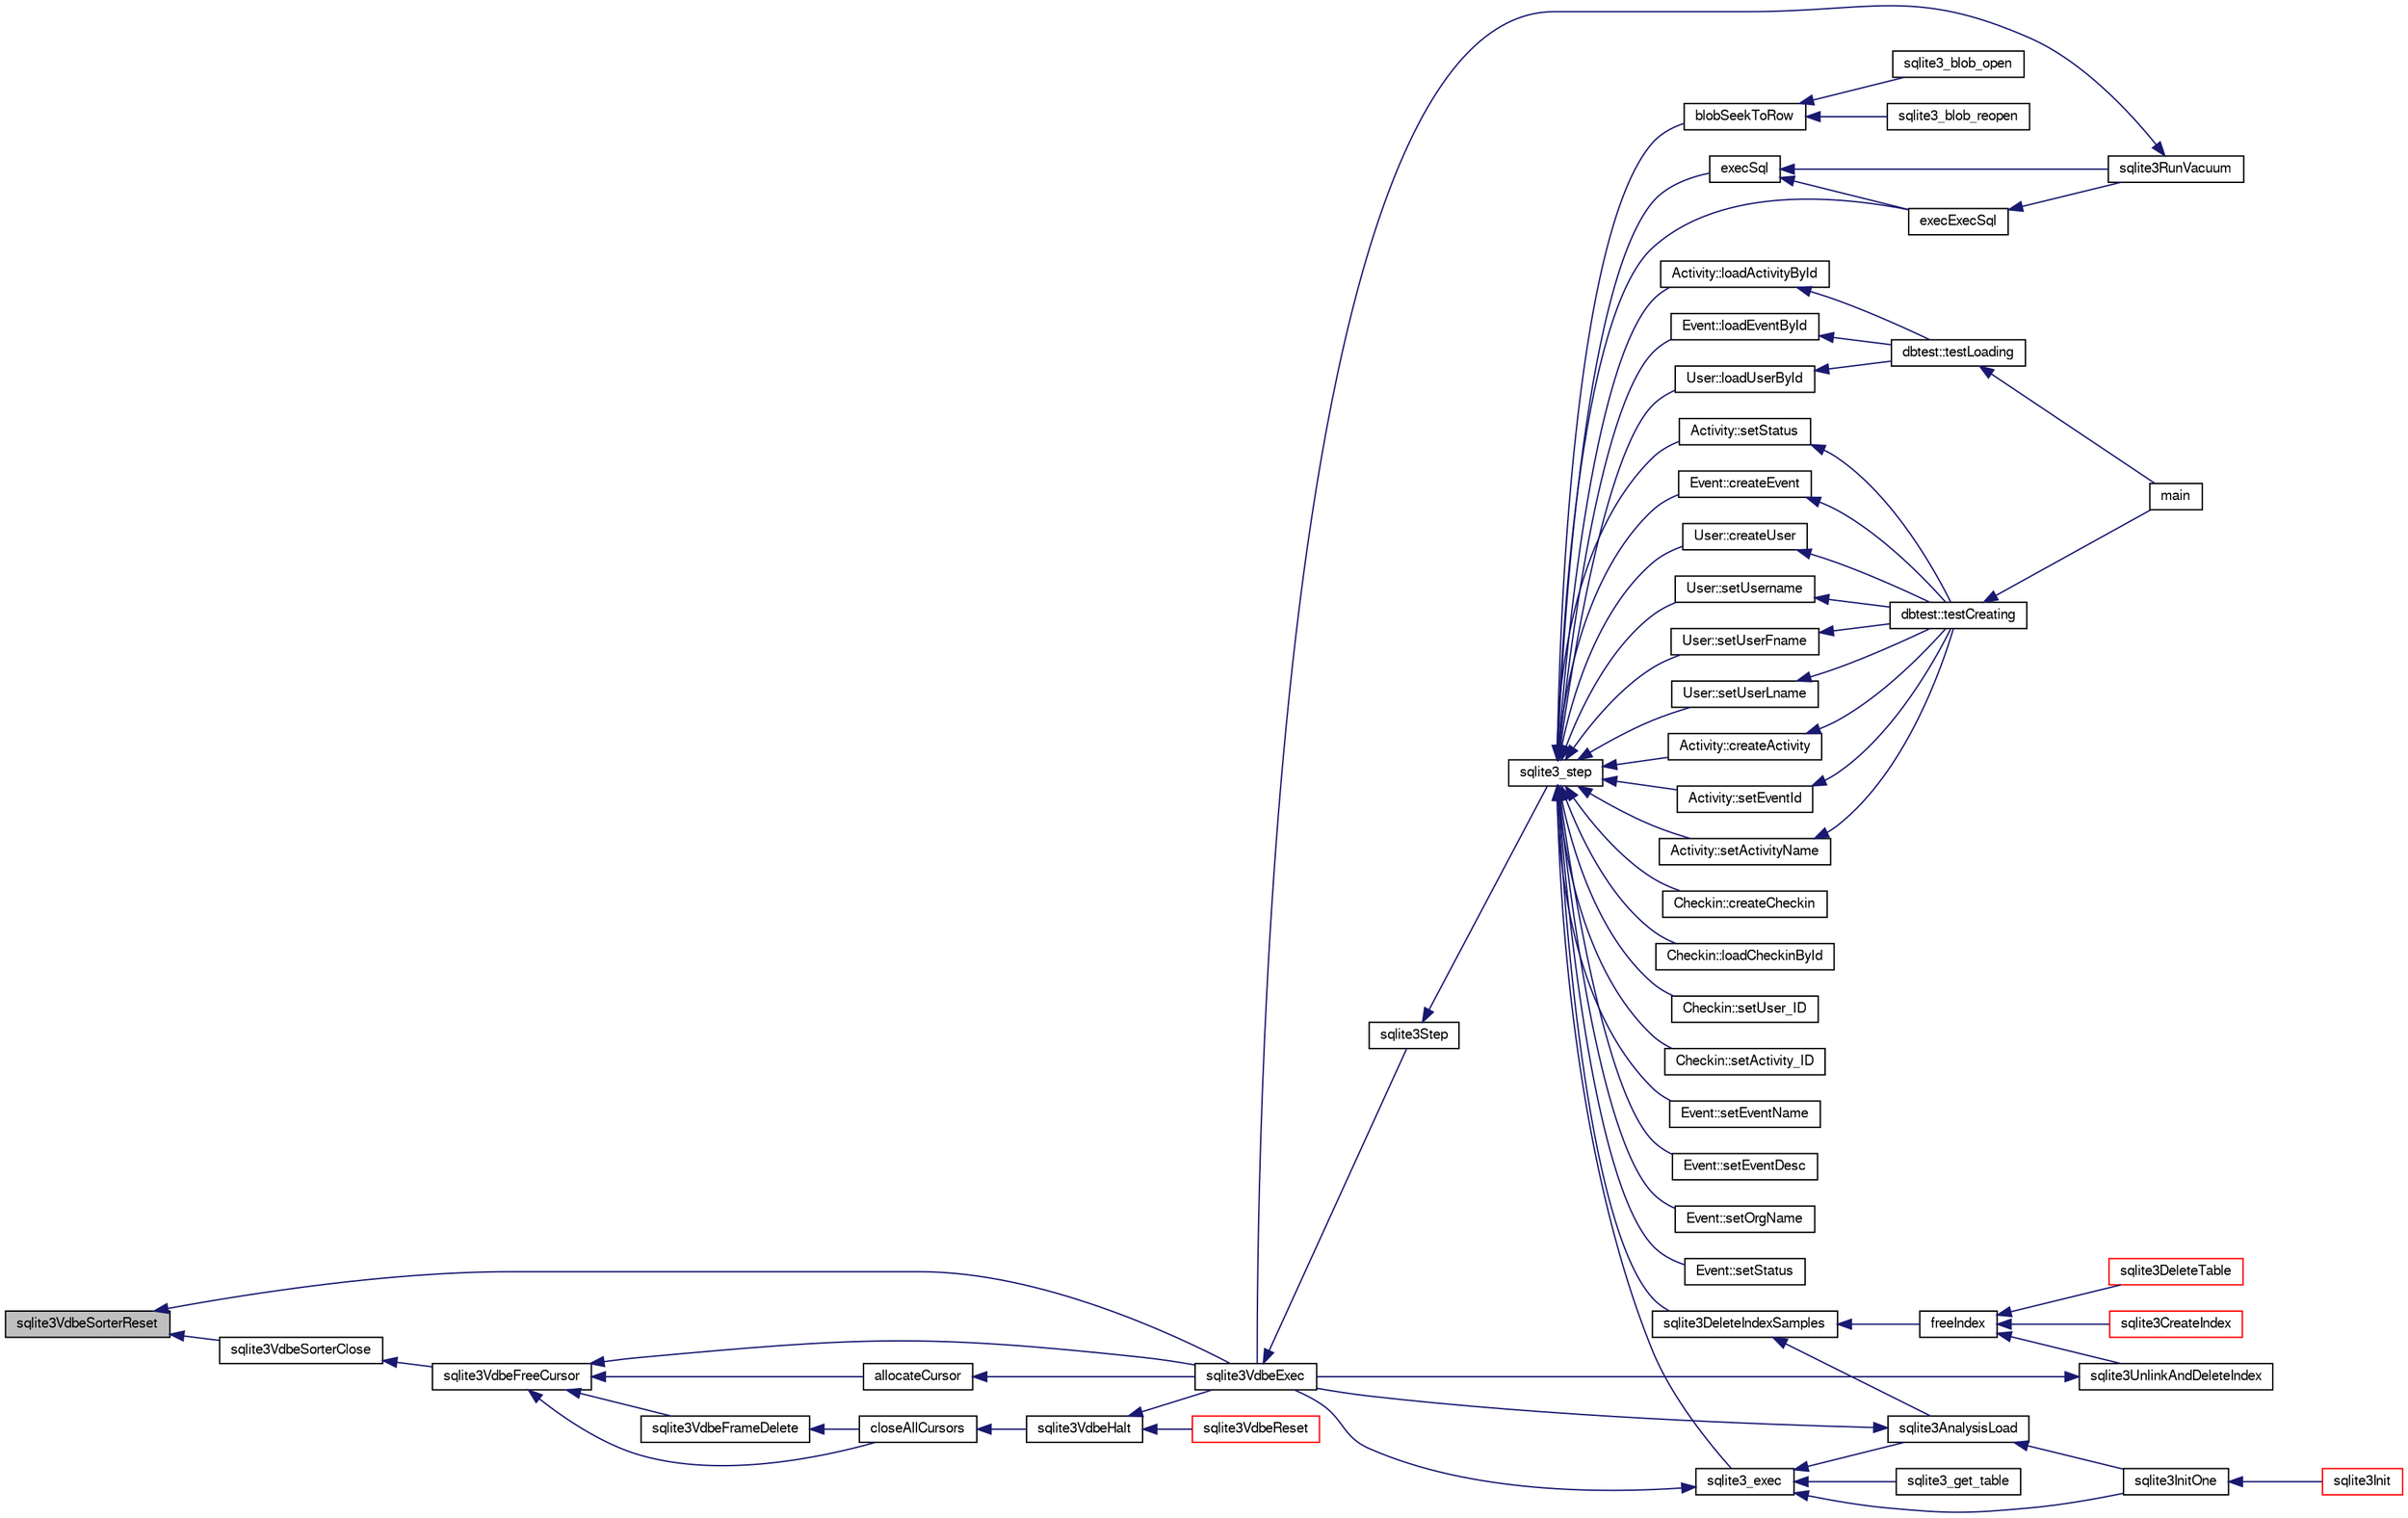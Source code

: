 digraph "sqlite3VdbeSorterReset"
{
  edge [fontname="FreeSans",fontsize="10",labelfontname="FreeSans",labelfontsize="10"];
  node [fontname="FreeSans",fontsize="10",shape=record];
  rankdir="LR";
  Node794126 [label="sqlite3VdbeSorterReset",height=0.2,width=0.4,color="black", fillcolor="grey75", style="filled", fontcolor="black"];
  Node794126 -> Node794127 [dir="back",color="midnightblue",fontsize="10",style="solid",fontname="FreeSans"];
  Node794127 [label="sqlite3VdbeExec",height=0.2,width=0.4,color="black", fillcolor="white", style="filled",URL="$sqlite3_8c.html#a8ce40a614bdc56719c4d642b1e4dfb21"];
  Node794127 -> Node794128 [dir="back",color="midnightblue",fontsize="10",style="solid",fontname="FreeSans"];
  Node794128 [label="sqlite3Step",height=0.2,width=0.4,color="black", fillcolor="white", style="filled",URL="$sqlite3_8c.html#a3f2872e873e2758a4beedad1d5113554"];
  Node794128 -> Node794129 [dir="back",color="midnightblue",fontsize="10",style="solid",fontname="FreeSans"];
  Node794129 [label="sqlite3_step",height=0.2,width=0.4,color="black", fillcolor="white", style="filled",URL="$sqlite3_8h.html#ac1e491ce36b7471eb28387f7d3c74334"];
  Node794129 -> Node794130 [dir="back",color="midnightblue",fontsize="10",style="solid",fontname="FreeSans"];
  Node794130 [label="Activity::createActivity",height=0.2,width=0.4,color="black", fillcolor="white", style="filled",URL="$classActivity.html#a813cc5e52c14ab49b39014c134e3425b"];
  Node794130 -> Node794131 [dir="back",color="midnightblue",fontsize="10",style="solid",fontname="FreeSans"];
  Node794131 [label="dbtest::testCreating",height=0.2,width=0.4,color="black", fillcolor="white", style="filled",URL="$classdbtest.html#a8193e88a7df657069c8a6bd09c8243b7"];
  Node794131 -> Node794132 [dir="back",color="midnightblue",fontsize="10",style="solid",fontname="FreeSans"];
  Node794132 [label="main",height=0.2,width=0.4,color="black", fillcolor="white", style="filled",URL="$test_8cpp.html#ae66f6b31b5ad750f1fe042a706a4e3d4"];
  Node794129 -> Node794133 [dir="back",color="midnightblue",fontsize="10",style="solid",fontname="FreeSans"];
  Node794133 [label="Activity::loadActivityById",height=0.2,width=0.4,color="black", fillcolor="white", style="filled",URL="$classActivity.html#abe4ffb4f08a47212ebf9013259d9e7fd"];
  Node794133 -> Node794134 [dir="back",color="midnightblue",fontsize="10",style="solid",fontname="FreeSans"];
  Node794134 [label="dbtest::testLoading",height=0.2,width=0.4,color="black", fillcolor="white", style="filled",URL="$classdbtest.html#a6f98d82a2c8e2b9040848763504ddae1"];
  Node794134 -> Node794132 [dir="back",color="midnightblue",fontsize="10",style="solid",fontname="FreeSans"];
  Node794129 -> Node794135 [dir="back",color="midnightblue",fontsize="10",style="solid",fontname="FreeSans"];
  Node794135 [label="Activity::setEventId",height=0.2,width=0.4,color="black", fillcolor="white", style="filled",URL="$classActivity.html#adb1d0fd0d08f473e068f0a4086bfa9ca"];
  Node794135 -> Node794131 [dir="back",color="midnightblue",fontsize="10",style="solid",fontname="FreeSans"];
  Node794129 -> Node794136 [dir="back",color="midnightblue",fontsize="10",style="solid",fontname="FreeSans"];
  Node794136 [label="Activity::setActivityName",height=0.2,width=0.4,color="black", fillcolor="white", style="filled",URL="$classActivity.html#a62dc3737b33915a36086f9dd26d16a81"];
  Node794136 -> Node794131 [dir="back",color="midnightblue",fontsize="10",style="solid",fontname="FreeSans"];
  Node794129 -> Node794137 [dir="back",color="midnightblue",fontsize="10",style="solid",fontname="FreeSans"];
  Node794137 [label="Activity::setStatus",height=0.2,width=0.4,color="black", fillcolor="white", style="filled",URL="$classActivity.html#af618135a7738f4d2a7ee147a8ef912ea"];
  Node794137 -> Node794131 [dir="back",color="midnightblue",fontsize="10",style="solid",fontname="FreeSans"];
  Node794129 -> Node794138 [dir="back",color="midnightblue",fontsize="10",style="solid",fontname="FreeSans"];
  Node794138 [label="Checkin::createCheckin",height=0.2,width=0.4,color="black", fillcolor="white", style="filled",URL="$classCheckin.html#a4e40acdf7fff0e607f6de4f24f3a163c"];
  Node794129 -> Node794139 [dir="back",color="midnightblue",fontsize="10",style="solid",fontname="FreeSans"];
  Node794139 [label="Checkin::loadCheckinById",height=0.2,width=0.4,color="black", fillcolor="white", style="filled",URL="$classCheckin.html#a3461f70ea6c68475225f2a07f78a21e0"];
  Node794129 -> Node794140 [dir="back",color="midnightblue",fontsize="10",style="solid",fontname="FreeSans"];
  Node794140 [label="Checkin::setUser_ID",height=0.2,width=0.4,color="black", fillcolor="white", style="filled",URL="$classCheckin.html#a76ab640f4f912876dbebf183db5359c6"];
  Node794129 -> Node794141 [dir="back",color="midnightblue",fontsize="10",style="solid",fontname="FreeSans"];
  Node794141 [label="Checkin::setActivity_ID",height=0.2,width=0.4,color="black", fillcolor="white", style="filled",URL="$classCheckin.html#ab2ff3ec2604ec73a42af25874a00b232"];
  Node794129 -> Node794142 [dir="back",color="midnightblue",fontsize="10",style="solid",fontname="FreeSans"];
  Node794142 [label="Event::createEvent",height=0.2,width=0.4,color="black", fillcolor="white", style="filled",URL="$classEvent.html#a77adb9f4a46ffb32c2d931f0691f5903"];
  Node794142 -> Node794131 [dir="back",color="midnightblue",fontsize="10",style="solid",fontname="FreeSans"];
  Node794129 -> Node794143 [dir="back",color="midnightblue",fontsize="10",style="solid",fontname="FreeSans"];
  Node794143 [label="Event::loadEventById",height=0.2,width=0.4,color="black", fillcolor="white", style="filled",URL="$classEvent.html#afa66cea33f722dbeecb69cc98fdea055"];
  Node794143 -> Node794134 [dir="back",color="midnightblue",fontsize="10",style="solid",fontname="FreeSans"];
  Node794129 -> Node794144 [dir="back",color="midnightblue",fontsize="10",style="solid",fontname="FreeSans"];
  Node794144 [label="Event::setEventName",height=0.2,width=0.4,color="black", fillcolor="white", style="filled",URL="$classEvent.html#a10596b6ca077df05184e30d62b08729d"];
  Node794129 -> Node794145 [dir="back",color="midnightblue",fontsize="10",style="solid",fontname="FreeSans"];
  Node794145 [label="Event::setEventDesc",height=0.2,width=0.4,color="black", fillcolor="white", style="filled",URL="$classEvent.html#ae36b8377dcae792f1c5c4726024c981b"];
  Node794129 -> Node794146 [dir="back",color="midnightblue",fontsize="10",style="solid",fontname="FreeSans"];
  Node794146 [label="Event::setOrgName",height=0.2,width=0.4,color="black", fillcolor="white", style="filled",URL="$classEvent.html#a19aac0f776bd764563a54977656cf680"];
  Node794129 -> Node794147 [dir="back",color="midnightblue",fontsize="10",style="solid",fontname="FreeSans"];
  Node794147 [label="Event::setStatus",height=0.2,width=0.4,color="black", fillcolor="white", style="filled",URL="$classEvent.html#ab0a6b9285af0f4172eb841e2b80f8972"];
  Node794129 -> Node794148 [dir="back",color="midnightblue",fontsize="10",style="solid",fontname="FreeSans"];
  Node794148 [label="blobSeekToRow",height=0.2,width=0.4,color="black", fillcolor="white", style="filled",URL="$sqlite3_8c.html#afff57e13332b98c8a44a7cebe38962ab"];
  Node794148 -> Node794149 [dir="back",color="midnightblue",fontsize="10",style="solid",fontname="FreeSans"];
  Node794149 [label="sqlite3_blob_open",height=0.2,width=0.4,color="black", fillcolor="white", style="filled",URL="$sqlite3_8h.html#adb8ad839a5bdd62a43785132bc7dd518"];
  Node794148 -> Node794150 [dir="back",color="midnightblue",fontsize="10",style="solid",fontname="FreeSans"];
  Node794150 [label="sqlite3_blob_reopen",height=0.2,width=0.4,color="black", fillcolor="white", style="filled",URL="$sqlite3_8h.html#abc77c24fdc0150138490359a94360f7e"];
  Node794129 -> Node794151 [dir="back",color="midnightblue",fontsize="10",style="solid",fontname="FreeSans"];
  Node794151 [label="sqlite3DeleteIndexSamples",height=0.2,width=0.4,color="black", fillcolor="white", style="filled",URL="$sqlite3_8c.html#aaeda0302fbf61397ec009f65bed047ef"];
  Node794151 -> Node794152 [dir="back",color="midnightblue",fontsize="10",style="solid",fontname="FreeSans"];
  Node794152 [label="sqlite3AnalysisLoad",height=0.2,width=0.4,color="black", fillcolor="white", style="filled",URL="$sqlite3_8c.html#a48a2301c27e1d3d68708b9b8761b5a01"];
  Node794152 -> Node794127 [dir="back",color="midnightblue",fontsize="10",style="solid",fontname="FreeSans"];
  Node794152 -> Node794153 [dir="back",color="midnightblue",fontsize="10",style="solid",fontname="FreeSans"];
  Node794153 [label="sqlite3InitOne",height=0.2,width=0.4,color="black", fillcolor="white", style="filled",URL="$sqlite3_8c.html#ac4318b25df65269906b0379251fe9b85"];
  Node794153 -> Node794154 [dir="back",color="midnightblue",fontsize="10",style="solid",fontname="FreeSans"];
  Node794154 [label="sqlite3Init",height=0.2,width=0.4,color="red", fillcolor="white", style="filled",URL="$sqlite3_8c.html#aed74e3dc765631a833f522f425ff5a48"];
  Node794151 -> Node794254 [dir="back",color="midnightblue",fontsize="10",style="solid",fontname="FreeSans"];
  Node794254 [label="freeIndex",height=0.2,width=0.4,color="black", fillcolor="white", style="filled",URL="$sqlite3_8c.html#a00907c99c18d5bcb9d0b38c077146c31"];
  Node794254 -> Node794255 [dir="back",color="midnightblue",fontsize="10",style="solid",fontname="FreeSans"];
  Node794255 [label="sqlite3UnlinkAndDeleteIndex",height=0.2,width=0.4,color="black", fillcolor="white", style="filled",URL="$sqlite3_8c.html#a889f2dcb438c56db37a6d61e9f25e244"];
  Node794255 -> Node794127 [dir="back",color="midnightblue",fontsize="10",style="solid",fontname="FreeSans"];
  Node794254 -> Node794256 [dir="back",color="midnightblue",fontsize="10",style="solid",fontname="FreeSans"];
  Node794256 [label="sqlite3DeleteTable",height=0.2,width=0.4,color="red", fillcolor="white", style="filled",URL="$sqlite3_8c.html#a7fd3d507375a381a3807f92735318973"];
  Node794254 -> Node794166 [dir="back",color="midnightblue",fontsize="10",style="solid",fontname="FreeSans"];
  Node794166 [label="sqlite3CreateIndex",height=0.2,width=0.4,color="red", fillcolor="white", style="filled",URL="$sqlite3_8c.html#a8dbe5e590ab6c58a8c45f34f7c81e825"];
  Node794129 -> Node794320 [dir="back",color="midnightblue",fontsize="10",style="solid",fontname="FreeSans"];
  Node794320 [label="sqlite3_exec",height=0.2,width=0.4,color="black", fillcolor="white", style="filled",URL="$sqlite3_8h.html#a97487ec8150e0bcc8fa392ab8f0e24db"];
  Node794320 -> Node794127 [dir="back",color="midnightblue",fontsize="10",style="solid",fontname="FreeSans"];
  Node794320 -> Node794152 [dir="back",color="midnightblue",fontsize="10",style="solid",fontname="FreeSans"];
  Node794320 -> Node794153 [dir="back",color="midnightblue",fontsize="10",style="solid",fontname="FreeSans"];
  Node794320 -> Node794321 [dir="back",color="midnightblue",fontsize="10",style="solid",fontname="FreeSans"];
  Node794321 [label="sqlite3_get_table",height=0.2,width=0.4,color="black", fillcolor="white", style="filled",URL="$sqlite3_8h.html#a5effeac4e12df57beaa35c5be1f61579"];
  Node794129 -> Node794311 [dir="back",color="midnightblue",fontsize="10",style="solid",fontname="FreeSans"];
  Node794311 [label="execSql",height=0.2,width=0.4,color="black", fillcolor="white", style="filled",URL="$sqlite3_8c.html#a7d16651b98a110662f4c265eff0246cb"];
  Node794311 -> Node794312 [dir="back",color="midnightblue",fontsize="10",style="solid",fontname="FreeSans"];
  Node794312 [label="execExecSql",height=0.2,width=0.4,color="black", fillcolor="white", style="filled",URL="$sqlite3_8c.html#ac1be09a6c047f21133d16378d301e0d4"];
  Node794312 -> Node794313 [dir="back",color="midnightblue",fontsize="10",style="solid",fontname="FreeSans"];
  Node794313 [label="sqlite3RunVacuum",height=0.2,width=0.4,color="black", fillcolor="white", style="filled",URL="$sqlite3_8c.html#a5e83ddc7b3e7e8e79ad5d1fc92de1d2f"];
  Node794313 -> Node794127 [dir="back",color="midnightblue",fontsize="10",style="solid",fontname="FreeSans"];
  Node794311 -> Node794313 [dir="back",color="midnightblue",fontsize="10",style="solid",fontname="FreeSans"];
  Node794129 -> Node794312 [dir="back",color="midnightblue",fontsize="10",style="solid",fontname="FreeSans"];
  Node794129 -> Node794314 [dir="back",color="midnightblue",fontsize="10",style="solid",fontname="FreeSans"];
  Node794314 [label="User::createUser",height=0.2,width=0.4,color="black", fillcolor="white", style="filled",URL="$classUser.html#a22ed673939e8cc0a136130b809bba513"];
  Node794314 -> Node794131 [dir="back",color="midnightblue",fontsize="10",style="solid",fontname="FreeSans"];
  Node794129 -> Node794315 [dir="back",color="midnightblue",fontsize="10",style="solid",fontname="FreeSans"];
  Node794315 [label="User::loadUserById",height=0.2,width=0.4,color="black", fillcolor="white", style="filled",URL="$classUser.html#a863377665b7fb83c5547dcf9727f5092"];
  Node794315 -> Node794134 [dir="back",color="midnightblue",fontsize="10",style="solid",fontname="FreeSans"];
  Node794129 -> Node794316 [dir="back",color="midnightblue",fontsize="10",style="solid",fontname="FreeSans"];
  Node794316 [label="User::setUsername",height=0.2,width=0.4,color="black", fillcolor="white", style="filled",URL="$classUser.html#aa0497022a136cb78de785b0a39ae60b1"];
  Node794316 -> Node794131 [dir="back",color="midnightblue",fontsize="10",style="solid",fontname="FreeSans"];
  Node794129 -> Node794317 [dir="back",color="midnightblue",fontsize="10",style="solid",fontname="FreeSans"];
  Node794317 [label="User::setUserFname",height=0.2,width=0.4,color="black", fillcolor="white", style="filled",URL="$classUser.html#a72657eb55cd0ca437b4841a43f19912f"];
  Node794317 -> Node794131 [dir="back",color="midnightblue",fontsize="10",style="solid",fontname="FreeSans"];
  Node794129 -> Node794318 [dir="back",color="midnightblue",fontsize="10",style="solid",fontname="FreeSans"];
  Node794318 [label="User::setUserLname",height=0.2,width=0.4,color="black", fillcolor="white", style="filled",URL="$classUser.html#aa25973387e5afe1aa6f60dd6545e33b5"];
  Node794318 -> Node794131 [dir="back",color="midnightblue",fontsize="10",style="solid",fontname="FreeSans"];
  Node794126 -> Node794388 [dir="back",color="midnightblue",fontsize="10",style="solid",fontname="FreeSans"];
  Node794388 [label="sqlite3VdbeSorterClose",height=0.2,width=0.4,color="black", fillcolor="white", style="filled",URL="$sqlite3_8c.html#a787fa9e9800f8ae4ef3fa11044ed1ac9"];
  Node794388 -> Node794389 [dir="back",color="midnightblue",fontsize="10",style="solid",fontname="FreeSans"];
  Node794389 [label="sqlite3VdbeFreeCursor",height=0.2,width=0.4,color="black", fillcolor="white", style="filled",URL="$sqlite3_8c.html#a0f9084083e1d0639708934630f33d6ef"];
  Node794389 -> Node794390 [dir="back",color="midnightblue",fontsize="10",style="solid",fontname="FreeSans"];
  Node794390 [label="sqlite3VdbeFrameDelete",height=0.2,width=0.4,color="black", fillcolor="white", style="filled",URL="$sqlite3_8c.html#adb3773fdfb1685857e28891f76365900"];
  Node794390 -> Node794391 [dir="back",color="midnightblue",fontsize="10",style="solid",fontname="FreeSans"];
  Node794391 [label="closeAllCursors",height=0.2,width=0.4,color="black", fillcolor="white", style="filled",URL="$sqlite3_8c.html#af1ac189735864dd6989a8c5af4557547"];
  Node794391 -> Node794346 [dir="back",color="midnightblue",fontsize="10",style="solid",fontname="FreeSans"];
  Node794346 [label="sqlite3VdbeHalt",height=0.2,width=0.4,color="black", fillcolor="white", style="filled",URL="$sqlite3_8c.html#a8d1d99703d999190fbc35ecc981cb709"];
  Node794346 -> Node794347 [dir="back",color="midnightblue",fontsize="10",style="solid",fontname="FreeSans"];
  Node794347 [label="sqlite3VdbeReset",height=0.2,width=0.4,color="red", fillcolor="white", style="filled",URL="$sqlite3_8c.html#a315a913742f7267f90d46d41446353b1"];
  Node794346 -> Node794127 [dir="back",color="midnightblue",fontsize="10",style="solid",fontname="FreeSans"];
  Node794389 -> Node794391 [dir="back",color="midnightblue",fontsize="10",style="solid",fontname="FreeSans"];
  Node794389 -> Node794392 [dir="back",color="midnightblue",fontsize="10",style="solid",fontname="FreeSans"];
  Node794392 [label="allocateCursor",height=0.2,width=0.4,color="black", fillcolor="white", style="filled",URL="$sqlite3_8c.html#a5083c054ea81802294e539b00a57aad4"];
  Node794392 -> Node794127 [dir="back",color="midnightblue",fontsize="10",style="solid",fontname="FreeSans"];
  Node794389 -> Node794127 [dir="back",color="midnightblue",fontsize="10",style="solid",fontname="FreeSans"];
}
